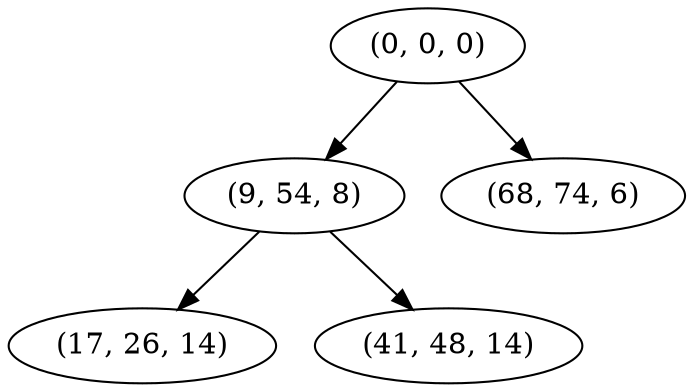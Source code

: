 digraph tree {
    "(0, 0, 0)";
    "(9, 54, 8)";
    "(17, 26, 14)";
    "(41, 48, 14)";
    "(68, 74, 6)";
    "(0, 0, 0)" -> "(9, 54, 8)";
    "(0, 0, 0)" -> "(68, 74, 6)";
    "(9, 54, 8)" -> "(17, 26, 14)";
    "(9, 54, 8)" -> "(41, 48, 14)";
}
